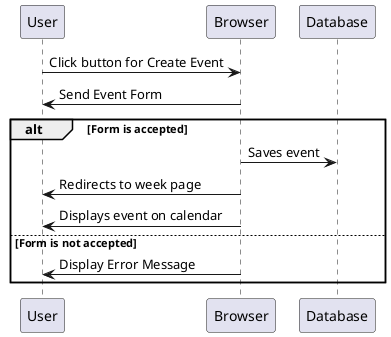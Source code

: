 @startuml

participant User
participant Browser
participant Database


  User -> Browser: Click button for Create Event
  Browser -> User: Send Event Form

  alt Form is accepted
    Browser -> Database: Saves event
    Browser -> User: Redirects to week page
    Browser -> User: Displays event on calendar
  
  else Form is not accepted
    Browser -> User: Display Error Message
  end


@enduml
